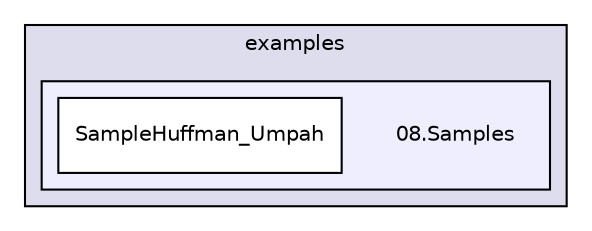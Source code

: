 digraph "08.Samples" {
  compound=true
  node [ fontsize="10", fontname="Helvetica"];
  edge [ labelfontsize="10", labelfontname="Helvetica"];
  subgraph clusterdir_d28a4824dc47e487b107a5db32ef43c4 {
    graph [ bgcolor="#ddddee", pencolor="black", label="examples" fontname="Helvetica", fontsize="10", URL="dir_d28a4824dc47e487b107a5db32ef43c4.html"]
  subgraph clusterdir_9ca29615486e86932f4b900563144736 {
    graph [ bgcolor="#eeeeff", pencolor="black", label="" URL="dir_9ca29615486e86932f4b900563144736.html"];
    dir_9ca29615486e86932f4b900563144736 [shape=plaintext label="08.Samples"];
    dir_0d6feda837323b0c7a50b1cca0a6cf12 [shape=box label="SampleHuffman_Umpah" color="black" fillcolor="white" style="filled" URL="dir_0d6feda837323b0c7a50b1cca0a6cf12.html"];
  }
  }
}

